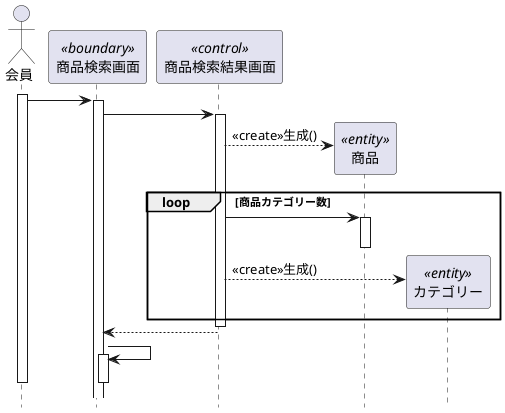 @startuml シーケンス図
    hide footbox
    actor 会員 as member
    participant 商品検索画面 as searchScreen <<boundary>>
    participant 商品検索結果画面 as resultScreen <<control>>
    participant 商品 as product <<entity>>
    participant カテゴリー as category <<entity>>

    activate member
    member -> searchScreen
    activate searchScreen
    searchScreen -> resultScreen
    activate resultScreen
    create product
    resultScreen --> product : <<create>>生成()
    loop 商品カテゴリー数
        resultScreen -> product
        activate product
        deactivate product
        create category
        resultScreen --> category : <<create>>生成()
    end loop
    deactivate resultScreen
    searchScreen <-- resultScreen
    searchScreen -> searchScreen
    activate searchScreen
    deactivate searchScreen
    deactivate member
@enduml